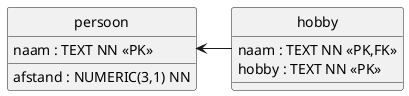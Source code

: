 @startuml KlasKompas_PDM
'configuration
hide circle

entity persoon {
    naam : TEXT NN <<PK>>
    afstand : NUMERIC(3,1) NN
}

entity hobby {
    naam : TEXT NN <<PK,FK>>
    hobby : TEXT NN <<PK>>
}

persoon <- hobby

@enduml